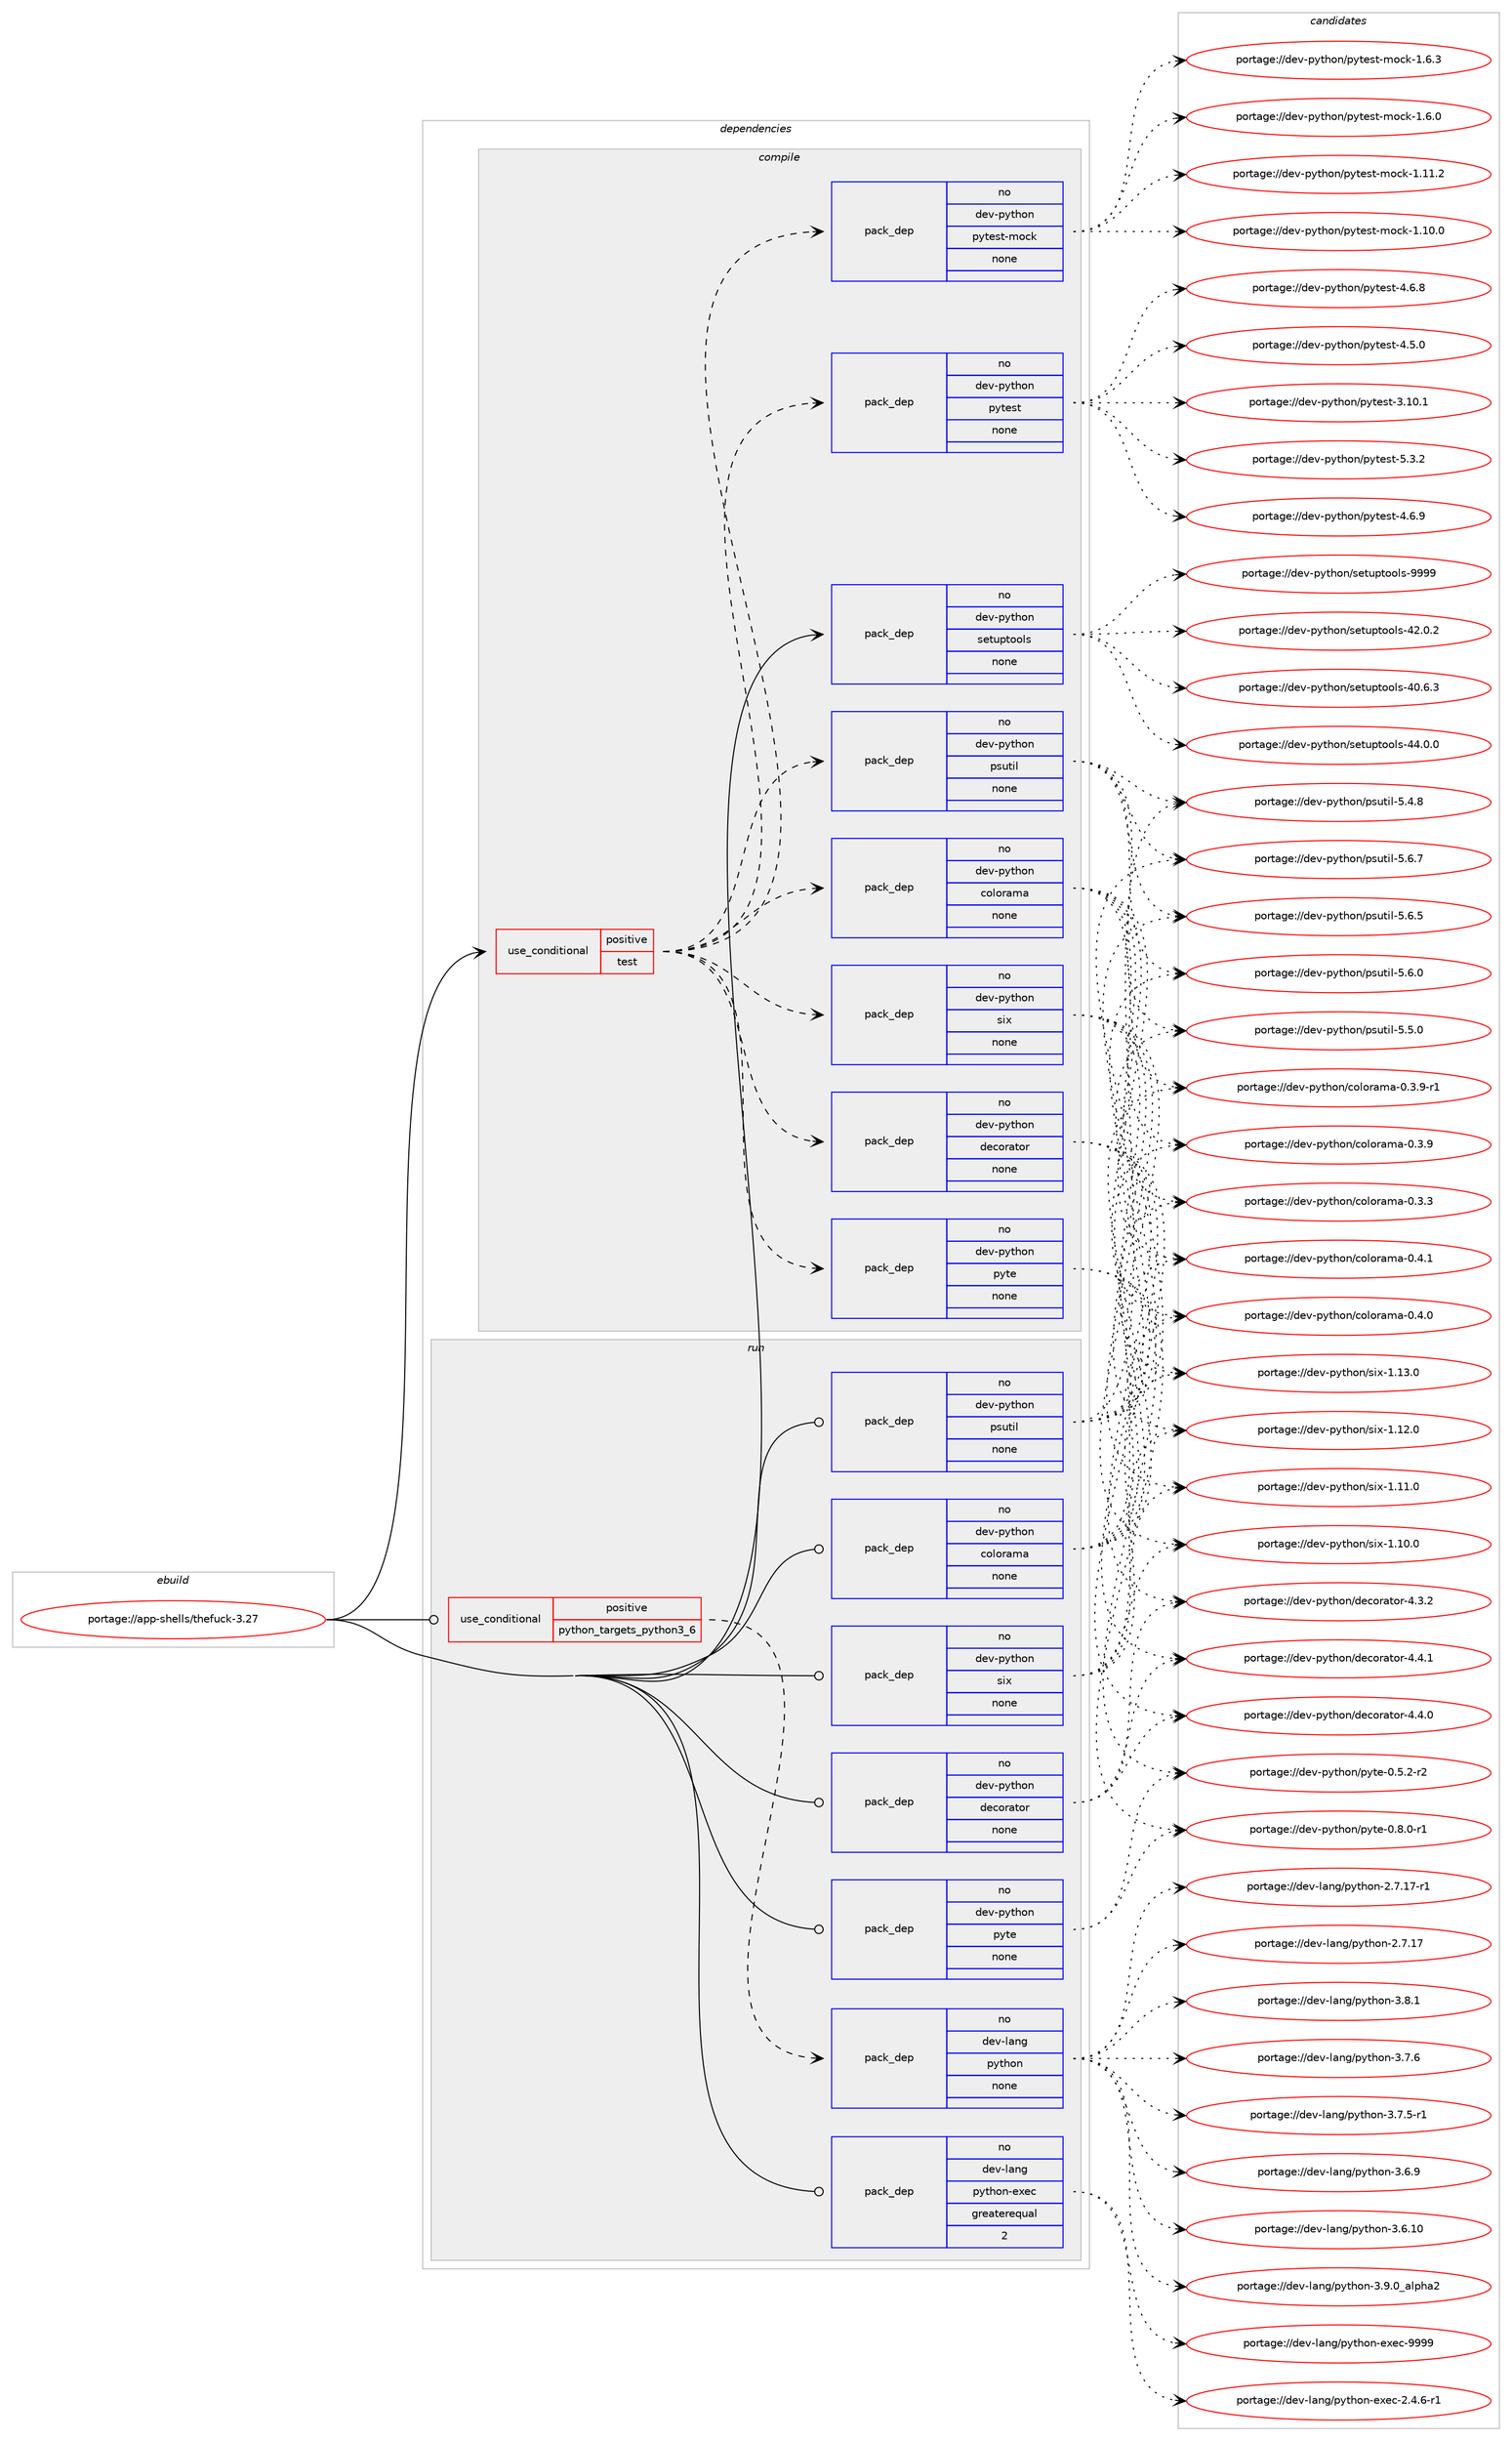 digraph prolog {

# *************
# Graph options
# *************

newrank=true;
concentrate=true;
compound=true;
graph [rankdir=LR,fontname=Helvetica,fontsize=10,ranksep=1.5];#, ranksep=2.5, nodesep=0.2];
edge  [arrowhead=vee];
node  [fontname=Helvetica,fontsize=10];

# **********
# The ebuild
# **********

subgraph cluster_leftcol {
color=gray;
label=<<i>ebuild</i>>;
id [label="portage://app-shells/thefuck-3.27", color=red, width=4, href="../app-shells/thefuck-3.27.svg"];
}

# ****************
# The dependencies
# ****************

subgraph cluster_midcol {
color=gray;
label=<<i>dependencies</i>>;
subgraph cluster_compile {
fillcolor="#eeeeee";
style=filled;
label=<<i>compile</i>>;
subgraph cond140746 {
dependency600145 [label=<<TABLE BORDER="0" CELLBORDER="1" CELLSPACING="0" CELLPADDING="4"><TR><TD ROWSPAN="3" CELLPADDING="10">use_conditional</TD></TR><TR><TD>positive</TD></TR><TR><TD>test</TD></TR></TABLE>>, shape=none, color=red];
subgraph pack451396 {
dependency600146 [label=<<TABLE BORDER="0" CELLBORDER="1" CELLSPACING="0" CELLPADDING="4" WIDTH="220"><TR><TD ROWSPAN="6" CELLPADDING="30">pack_dep</TD></TR><TR><TD WIDTH="110">no</TD></TR><TR><TD>dev-python</TD></TR><TR><TD>psutil</TD></TR><TR><TD>none</TD></TR><TR><TD></TD></TR></TABLE>>, shape=none, color=blue];
}
dependency600145:e -> dependency600146:w [weight=20,style="dashed",arrowhead="vee"];
subgraph pack451397 {
dependency600147 [label=<<TABLE BORDER="0" CELLBORDER="1" CELLSPACING="0" CELLPADDING="4" WIDTH="220"><TR><TD ROWSPAN="6" CELLPADDING="30">pack_dep</TD></TR><TR><TD WIDTH="110">no</TD></TR><TR><TD>dev-python</TD></TR><TR><TD>six</TD></TR><TR><TD>none</TD></TR><TR><TD></TD></TR></TABLE>>, shape=none, color=blue];
}
dependency600145:e -> dependency600147:w [weight=20,style="dashed",arrowhead="vee"];
subgraph pack451398 {
dependency600148 [label=<<TABLE BORDER="0" CELLBORDER="1" CELLSPACING="0" CELLPADDING="4" WIDTH="220"><TR><TD ROWSPAN="6" CELLPADDING="30">pack_dep</TD></TR><TR><TD WIDTH="110">no</TD></TR><TR><TD>dev-python</TD></TR><TR><TD>decorator</TD></TR><TR><TD>none</TD></TR><TR><TD></TD></TR></TABLE>>, shape=none, color=blue];
}
dependency600145:e -> dependency600148:w [weight=20,style="dashed",arrowhead="vee"];
subgraph pack451399 {
dependency600149 [label=<<TABLE BORDER="0" CELLBORDER="1" CELLSPACING="0" CELLPADDING="4" WIDTH="220"><TR><TD ROWSPAN="6" CELLPADDING="30">pack_dep</TD></TR><TR><TD WIDTH="110">no</TD></TR><TR><TD>dev-python</TD></TR><TR><TD>colorama</TD></TR><TR><TD>none</TD></TR><TR><TD></TD></TR></TABLE>>, shape=none, color=blue];
}
dependency600145:e -> dependency600149:w [weight=20,style="dashed",arrowhead="vee"];
subgraph pack451400 {
dependency600150 [label=<<TABLE BORDER="0" CELLBORDER="1" CELLSPACING="0" CELLPADDING="4" WIDTH="220"><TR><TD ROWSPAN="6" CELLPADDING="30">pack_dep</TD></TR><TR><TD WIDTH="110">no</TD></TR><TR><TD>dev-python</TD></TR><TR><TD>pyte</TD></TR><TR><TD>none</TD></TR><TR><TD></TD></TR></TABLE>>, shape=none, color=blue];
}
dependency600145:e -> dependency600150:w [weight=20,style="dashed",arrowhead="vee"];
subgraph pack451401 {
dependency600151 [label=<<TABLE BORDER="0" CELLBORDER="1" CELLSPACING="0" CELLPADDING="4" WIDTH="220"><TR><TD ROWSPAN="6" CELLPADDING="30">pack_dep</TD></TR><TR><TD WIDTH="110">no</TD></TR><TR><TD>dev-python</TD></TR><TR><TD>pytest</TD></TR><TR><TD>none</TD></TR><TR><TD></TD></TR></TABLE>>, shape=none, color=blue];
}
dependency600145:e -> dependency600151:w [weight=20,style="dashed",arrowhead="vee"];
subgraph pack451402 {
dependency600152 [label=<<TABLE BORDER="0" CELLBORDER="1" CELLSPACING="0" CELLPADDING="4" WIDTH="220"><TR><TD ROWSPAN="6" CELLPADDING="30">pack_dep</TD></TR><TR><TD WIDTH="110">no</TD></TR><TR><TD>dev-python</TD></TR><TR><TD>pytest-mock</TD></TR><TR><TD>none</TD></TR><TR><TD></TD></TR></TABLE>>, shape=none, color=blue];
}
dependency600145:e -> dependency600152:w [weight=20,style="dashed",arrowhead="vee"];
}
id:e -> dependency600145:w [weight=20,style="solid",arrowhead="vee"];
subgraph pack451403 {
dependency600153 [label=<<TABLE BORDER="0" CELLBORDER="1" CELLSPACING="0" CELLPADDING="4" WIDTH="220"><TR><TD ROWSPAN="6" CELLPADDING="30">pack_dep</TD></TR><TR><TD WIDTH="110">no</TD></TR><TR><TD>dev-python</TD></TR><TR><TD>setuptools</TD></TR><TR><TD>none</TD></TR><TR><TD></TD></TR></TABLE>>, shape=none, color=blue];
}
id:e -> dependency600153:w [weight=20,style="solid",arrowhead="vee"];
}
subgraph cluster_compileandrun {
fillcolor="#eeeeee";
style=filled;
label=<<i>compile and run</i>>;
}
subgraph cluster_run {
fillcolor="#eeeeee";
style=filled;
label=<<i>run</i>>;
subgraph cond140747 {
dependency600154 [label=<<TABLE BORDER="0" CELLBORDER="1" CELLSPACING="0" CELLPADDING="4"><TR><TD ROWSPAN="3" CELLPADDING="10">use_conditional</TD></TR><TR><TD>positive</TD></TR><TR><TD>python_targets_python3_6</TD></TR></TABLE>>, shape=none, color=red];
subgraph pack451404 {
dependency600155 [label=<<TABLE BORDER="0" CELLBORDER="1" CELLSPACING="0" CELLPADDING="4" WIDTH="220"><TR><TD ROWSPAN="6" CELLPADDING="30">pack_dep</TD></TR><TR><TD WIDTH="110">no</TD></TR><TR><TD>dev-lang</TD></TR><TR><TD>python</TD></TR><TR><TD>none</TD></TR><TR><TD></TD></TR></TABLE>>, shape=none, color=blue];
}
dependency600154:e -> dependency600155:w [weight=20,style="dashed",arrowhead="vee"];
}
id:e -> dependency600154:w [weight=20,style="solid",arrowhead="odot"];
subgraph pack451405 {
dependency600156 [label=<<TABLE BORDER="0" CELLBORDER="1" CELLSPACING="0" CELLPADDING="4" WIDTH="220"><TR><TD ROWSPAN="6" CELLPADDING="30">pack_dep</TD></TR><TR><TD WIDTH="110">no</TD></TR><TR><TD>dev-lang</TD></TR><TR><TD>python-exec</TD></TR><TR><TD>greaterequal</TD></TR><TR><TD>2</TD></TR></TABLE>>, shape=none, color=blue];
}
id:e -> dependency600156:w [weight=20,style="solid",arrowhead="odot"];
subgraph pack451406 {
dependency600157 [label=<<TABLE BORDER="0" CELLBORDER="1" CELLSPACING="0" CELLPADDING="4" WIDTH="220"><TR><TD ROWSPAN="6" CELLPADDING="30">pack_dep</TD></TR><TR><TD WIDTH="110">no</TD></TR><TR><TD>dev-python</TD></TR><TR><TD>colorama</TD></TR><TR><TD>none</TD></TR><TR><TD></TD></TR></TABLE>>, shape=none, color=blue];
}
id:e -> dependency600157:w [weight=20,style="solid",arrowhead="odot"];
subgraph pack451407 {
dependency600158 [label=<<TABLE BORDER="0" CELLBORDER="1" CELLSPACING="0" CELLPADDING="4" WIDTH="220"><TR><TD ROWSPAN="6" CELLPADDING="30">pack_dep</TD></TR><TR><TD WIDTH="110">no</TD></TR><TR><TD>dev-python</TD></TR><TR><TD>decorator</TD></TR><TR><TD>none</TD></TR><TR><TD></TD></TR></TABLE>>, shape=none, color=blue];
}
id:e -> dependency600158:w [weight=20,style="solid",arrowhead="odot"];
subgraph pack451408 {
dependency600159 [label=<<TABLE BORDER="0" CELLBORDER="1" CELLSPACING="0" CELLPADDING="4" WIDTH="220"><TR><TD ROWSPAN="6" CELLPADDING="30">pack_dep</TD></TR><TR><TD WIDTH="110">no</TD></TR><TR><TD>dev-python</TD></TR><TR><TD>psutil</TD></TR><TR><TD>none</TD></TR><TR><TD></TD></TR></TABLE>>, shape=none, color=blue];
}
id:e -> dependency600159:w [weight=20,style="solid",arrowhead="odot"];
subgraph pack451409 {
dependency600160 [label=<<TABLE BORDER="0" CELLBORDER="1" CELLSPACING="0" CELLPADDING="4" WIDTH="220"><TR><TD ROWSPAN="6" CELLPADDING="30">pack_dep</TD></TR><TR><TD WIDTH="110">no</TD></TR><TR><TD>dev-python</TD></TR><TR><TD>pyte</TD></TR><TR><TD>none</TD></TR><TR><TD></TD></TR></TABLE>>, shape=none, color=blue];
}
id:e -> dependency600160:w [weight=20,style="solid",arrowhead="odot"];
subgraph pack451410 {
dependency600161 [label=<<TABLE BORDER="0" CELLBORDER="1" CELLSPACING="0" CELLPADDING="4" WIDTH="220"><TR><TD ROWSPAN="6" CELLPADDING="30">pack_dep</TD></TR><TR><TD WIDTH="110">no</TD></TR><TR><TD>dev-python</TD></TR><TR><TD>six</TD></TR><TR><TD>none</TD></TR><TR><TD></TD></TR></TABLE>>, shape=none, color=blue];
}
id:e -> dependency600161:w [weight=20,style="solid",arrowhead="odot"];
}
}

# **************
# The candidates
# **************

subgraph cluster_choices {
rank=same;
color=gray;
label=<<i>candidates</i>>;

subgraph choice451396 {
color=black;
nodesep=1;
choice1001011184511212111610411111047112115117116105108455346544655 [label="portage://dev-python/psutil-5.6.7", color=red, width=4,href="../dev-python/psutil-5.6.7.svg"];
choice1001011184511212111610411111047112115117116105108455346544653 [label="portage://dev-python/psutil-5.6.5", color=red, width=4,href="../dev-python/psutil-5.6.5.svg"];
choice1001011184511212111610411111047112115117116105108455346544648 [label="portage://dev-python/psutil-5.6.0", color=red, width=4,href="../dev-python/psutil-5.6.0.svg"];
choice1001011184511212111610411111047112115117116105108455346534648 [label="portage://dev-python/psutil-5.5.0", color=red, width=4,href="../dev-python/psutil-5.5.0.svg"];
choice1001011184511212111610411111047112115117116105108455346524656 [label="portage://dev-python/psutil-5.4.8", color=red, width=4,href="../dev-python/psutil-5.4.8.svg"];
dependency600146:e -> choice1001011184511212111610411111047112115117116105108455346544655:w [style=dotted,weight="100"];
dependency600146:e -> choice1001011184511212111610411111047112115117116105108455346544653:w [style=dotted,weight="100"];
dependency600146:e -> choice1001011184511212111610411111047112115117116105108455346544648:w [style=dotted,weight="100"];
dependency600146:e -> choice1001011184511212111610411111047112115117116105108455346534648:w [style=dotted,weight="100"];
dependency600146:e -> choice1001011184511212111610411111047112115117116105108455346524656:w [style=dotted,weight="100"];
}
subgraph choice451397 {
color=black;
nodesep=1;
choice100101118451121211161041111104711510512045494649514648 [label="portage://dev-python/six-1.13.0", color=red, width=4,href="../dev-python/six-1.13.0.svg"];
choice100101118451121211161041111104711510512045494649504648 [label="portage://dev-python/six-1.12.0", color=red, width=4,href="../dev-python/six-1.12.0.svg"];
choice100101118451121211161041111104711510512045494649494648 [label="portage://dev-python/six-1.11.0", color=red, width=4,href="../dev-python/six-1.11.0.svg"];
choice100101118451121211161041111104711510512045494649484648 [label="portage://dev-python/six-1.10.0", color=red, width=4,href="../dev-python/six-1.10.0.svg"];
dependency600147:e -> choice100101118451121211161041111104711510512045494649514648:w [style=dotted,weight="100"];
dependency600147:e -> choice100101118451121211161041111104711510512045494649504648:w [style=dotted,weight="100"];
dependency600147:e -> choice100101118451121211161041111104711510512045494649494648:w [style=dotted,weight="100"];
dependency600147:e -> choice100101118451121211161041111104711510512045494649484648:w [style=dotted,weight="100"];
}
subgraph choice451398 {
color=black;
nodesep=1;
choice10010111845112121116104111110471001019911111497116111114455246524649 [label="portage://dev-python/decorator-4.4.1", color=red, width=4,href="../dev-python/decorator-4.4.1.svg"];
choice10010111845112121116104111110471001019911111497116111114455246524648 [label="portage://dev-python/decorator-4.4.0", color=red, width=4,href="../dev-python/decorator-4.4.0.svg"];
choice10010111845112121116104111110471001019911111497116111114455246514650 [label="portage://dev-python/decorator-4.3.2", color=red, width=4,href="../dev-python/decorator-4.3.2.svg"];
dependency600148:e -> choice10010111845112121116104111110471001019911111497116111114455246524649:w [style=dotted,weight="100"];
dependency600148:e -> choice10010111845112121116104111110471001019911111497116111114455246524648:w [style=dotted,weight="100"];
dependency600148:e -> choice10010111845112121116104111110471001019911111497116111114455246514650:w [style=dotted,weight="100"];
}
subgraph choice451399 {
color=black;
nodesep=1;
choice1001011184511212111610411111047991111081111149710997454846524649 [label="portage://dev-python/colorama-0.4.1", color=red, width=4,href="../dev-python/colorama-0.4.1.svg"];
choice1001011184511212111610411111047991111081111149710997454846524648 [label="portage://dev-python/colorama-0.4.0", color=red, width=4,href="../dev-python/colorama-0.4.0.svg"];
choice10010111845112121116104111110479911110811111497109974548465146574511449 [label="portage://dev-python/colorama-0.3.9-r1", color=red, width=4,href="../dev-python/colorama-0.3.9-r1.svg"];
choice1001011184511212111610411111047991111081111149710997454846514657 [label="portage://dev-python/colorama-0.3.9", color=red, width=4,href="../dev-python/colorama-0.3.9.svg"];
choice1001011184511212111610411111047991111081111149710997454846514651 [label="portage://dev-python/colorama-0.3.3", color=red, width=4,href="../dev-python/colorama-0.3.3.svg"];
dependency600149:e -> choice1001011184511212111610411111047991111081111149710997454846524649:w [style=dotted,weight="100"];
dependency600149:e -> choice1001011184511212111610411111047991111081111149710997454846524648:w [style=dotted,weight="100"];
dependency600149:e -> choice10010111845112121116104111110479911110811111497109974548465146574511449:w [style=dotted,weight="100"];
dependency600149:e -> choice1001011184511212111610411111047991111081111149710997454846514657:w [style=dotted,weight="100"];
dependency600149:e -> choice1001011184511212111610411111047991111081111149710997454846514651:w [style=dotted,weight="100"];
}
subgraph choice451400 {
color=black;
nodesep=1;
choice10010111845112121116104111110471121211161014548465646484511449 [label="portage://dev-python/pyte-0.8.0-r1", color=red, width=4,href="../dev-python/pyte-0.8.0-r1.svg"];
choice10010111845112121116104111110471121211161014548465346504511450 [label="portage://dev-python/pyte-0.5.2-r2", color=red, width=4,href="../dev-python/pyte-0.5.2-r2.svg"];
dependency600150:e -> choice10010111845112121116104111110471121211161014548465646484511449:w [style=dotted,weight="100"];
dependency600150:e -> choice10010111845112121116104111110471121211161014548465346504511450:w [style=dotted,weight="100"];
}
subgraph choice451401 {
color=black;
nodesep=1;
choice1001011184511212111610411111047112121116101115116455346514650 [label="portage://dev-python/pytest-5.3.2", color=red, width=4,href="../dev-python/pytest-5.3.2.svg"];
choice1001011184511212111610411111047112121116101115116455246544657 [label="portage://dev-python/pytest-4.6.9", color=red, width=4,href="../dev-python/pytest-4.6.9.svg"];
choice1001011184511212111610411111047112121116101115116455246544656 [label="portage://dev-python/pytest-4.6.8", color=red, width=4,href="../dev-python/pytest-4.6.8.svg"];
choice1001011184511212111610411111047112121116101115116455246534648 [label="portage://dev-python/pytest-4.5.0", color=red, width=4,href="../dev-python/pytest-4.5.0.svg"];
choice100101118451121211161041111104711212111610111511645514649484649 [label="portage://dev-python/pytest-3.10.1", color=red, width=4,href="../dev-python/pytest-3.10.1.svg"];
dependency600151:e -> choice1001011184511212111610411111047112121116101115116455346514650:w [style=dotted,weight="100"];
dependency600151:e -> choice1001011184511212111610411111047112121116101115116455246544657:w [style=dotted,weight="100"];
dependency600151:e -> choice1001011184511212111610411111047112121116101115116455246544656:w [style=dotted,weight="100"];
dependency600151:e -> choice1001011184511212111610411111047112121116101115116455246534648:w [style=dotted,weight="100"];
dependency600151:e -> choice100101118451121211161041111104711212111610111511645514649484649:w [style=dotted,weight="100"];
}
subgraph choice451402 {
color=black;
nodesep=1;
choice10010111845112121116104111110471121211161011151164510911199107454946544651 [label="portage://dev-python/pytest-mock-1.6.3", color=red, width=4,href="../dev-python/pytest-mock-1.6.3.svg"];
choice10010111845112121116104111110471121211161011151164510911199107454946544648 [label="portage://dev-python/pytest-mock-1.6.0", color=red, width=4,href="../dev-python/pytest-mock-1.6.0.svg"];
choice1001011184511212111610411111047112121116101115116451091119910745494649494650 [label="portage://dev-python/pytest-mock-1.11.2", color=red, width=4,href="../dev-python/pytest-mock-1.11.2.svg"];
choice1001011184511212111610411111047112121116101115116451091119910745494649484648 [label="portage://dev-python/pytest-mock-1.10.0", color=red, width=4,href="../dev-python/pytest-mock-1.10.0.svg"];
dependency600152:e -> choice10010111845112121116104111110471121211161011151164510911199107454946544651:w [style=dotted,weight="100"];
dependency600152:e -> choice10010111845112121116104111110471121211161011151164510911199107454946544648:w [style=dotted,weight="100"];
dependency600152:e -> choice1001011184511212111610411111047112121116101115116451091119910745494649494650:w [style=dotted,weight="100"];
dependency600152:e -> choice1001011184511212111610411111047112121116101115116451091119910745494649484648:w [style=dotted,weight="100"];
}
subgraph choice451403 {
color=black;
nodesep=1;
choice10010111845112121116104111110471151011161171121161111111081154557575757 [label="portage://dev-python/setuptools-9999", color=red, width=4,href="../dev-python/setuptools-9999.svg"];
choice100101118451121211161041111104711510111611711211611111110811545525246484648 [label="portage://dev-python/setuptools-44.0.0", color=red, width=4,href="../dev-python/setuptools-44.0.0.svg"];
choice100101118451121211161041111104711510111611711211611111110811545525046484650 [label="portage://dev-python/setuptools-42.0.2", color=red, width=4,href="../dev-python/setuptools-42.0.2.svg"];
choice100101118451121211161041111104711510111611711211611111110811545524846544651 [label="portage://dev-python/setuptools-40.6.3", color=red, width=4,href="../dev-python/setuptools-40.6.3.svg"];
dependency600153:e -> choice10010111845112121116104111110471151011161171121161111111081154557575757:w [style=dotted,weight="100"];
dependency600153:e -> choice100101118451121211161041111104711510111611711211611111110811545525246484648:w [style=dotted,weight="100"];
dependency600153:e -> choice100101118451121211161041111104711510111611711211611111110811545525046484650:w [style=dotted,weight="100"];
dependency600153:e -> choice100101118451121211161041111104711510111611711211611111110811545524846544651:w [style=dotted,weight="100"];
}
subgraph choice451404 {
color=black;
nodesep=1;
choice10010111845108971101034711212111610411111045514657464895971081121049750 [label="portage://dev-lang/python-3.9.0_alpha2", color=red, width=4,href="../dev-lang/python-3.9.0_alpha2.svg"];
choice100101118451089711010347112121116104111110455146564649 [label="portage://dev-lang/python-3.8.1", color=red, width=4,href="../dev-lang/python-3.8.1.svg"];
choice100101118451089711010347112121116104111110455146554654 [label="portage://dev-lang/python-3.7.6", color=red, width=4,href="../dev-lang/python-3.7.6.svg"];
choice1001011184510897110103471121211161041111104551465546534511449 [label="portage://dev-lang/python-3.7.5-r1", color=red, width=4,href="../dev-lang/python-3.7.5-r1.svg"];
choice100101118451089711010347112121116104111110455146544657 [label="portage://dev-lang/python-3.6.9", color=red, width=4,href="../dev-lang/python-3.6.9.svg"];
choice10010111845108971101034711212111610411111045514654464948 [label="portage://dev-lang/python-3.6.10", color=red, width=4,href="../dev-lang/python-3.6.10.svg"];
choice100101118451089711010347112121116104111110455046554649554511449 [label="portage://dev-lang/python-2.7.17-r1", color=red, width=4,href="../dev-lang/python-2.7.17-r1.svg"];
choice10010111845108971101034711212111610411111045504655464955 [label="portage://dev-lang/python-2.7.17", color=red, width=4,href="../dev-lang/python-2.7.17.svg"];
dependency600155:e -> choice10010111845108971101034711212111610411111045514657464895971081121049750:w [style=dotted,weight="100"];
dependency600155:e -> choice100101118451089711010347112121116104111110455146564649:w [style=dotted,weight="100"];
dependency600155:e -> choice100101118451089711010347112121116104111110455146554654:w [style=dotted,weight="100"];
dependency600155:e -> choice1001011184510897110103471121211161041111104551465546534511449:w [style=dotted,weight="100"];
dependency600155:e -> choice100101118451089711010347112121116104111110455146544657:w [style=dotted,weight="100"];
dependency600155:e -> choice10010111845108971101034711212111610411111045514654464948:w [style=dotted,weight="100"];
dependency600155:e -> choice100101118451089711010347112121116104111110455046554649554511449:w [style=dotted,weight="100"];
dependency600155:e -> choice10010111845108971101034711212111610411111045504655464955:w [style=dotted,weight="100"];
}
subgraph choice451405 {
color=black;
nodesep=1;
choice10010111845108971101034711212111610411111045101120101994557575757 [label="portage://dev-lang/python-exec-9999", color=red, width=4,href="../dev-lang/python-exec-9999.svg"];
choice10010111845108971101034711212111610411111045101120101994550465246544511449 [label="portage://dev-lang/python-exec-2.4.6-r1", color=red, width=4,href="../dev-lang/python-exec-2.4.6-r1.svg"];
dependency600156:e -> choice10010111845108971101034711212111610411111045101120101994557575757:w [style=dotted,weight="100"];
dependency600156:e -> choice10010111845108971101034711212111610411111045101120101994550465246544511449:w [style=dotted,weight="100"];
}
subgraph choice451406 {
color=black;
nodesep=1;
choice1001011184511212111610411111047991111081111149710997454846524649 [label="portage://dev-python/colorama-0.4.1", color=red, width=4,href="../dev-python/colorama-0.4.1.svg"];
choice1001011184511212111610411111047991111081111149710997454846524648 [label="portage://dev-python/colorama-0.4.0", color=red, width=4,href="../dev-python/colorama-0.4.0.svg"];
choice10010111845112121116104111110479911110811111497109974548465146574511449 [label="portage://dev-python/colorama-0.3.9-r1", color=red, width=4,href="../dev-python/colorama-0.3.9-r1.svg"];
choice1001011184511212111610411111047991111081111149710997454846514657 [label="portage://dev-python/colorama-0.3.9", color=red, width=4,href="../dev-python/colorama-0.3.9.svg"];
choice1001011184511212111610411111047991111081111149710997454846514651 [label="portage://dev-python/colorama-0.3.3", color=red, width=4,href="../dev-python/colorama-0.3.3.svg"];
dependency600157:e -> choice1001011184511212111610411111047991111081111149710997454846524649:w [style=dotted,weight="100"];
dependency600157:e -> choice1001011184511212111610411111047991111081111149710997454846524648:w [style=dotted,weight="100"];
dependency600157:e -> choice10010111845112121116104111110479911110811111497109974548465146574511449:w [style=dotted,weight="100"];
dependency600157:e -> choice1001011184511212111610411111047991111081111149710997454846514657:w [style=dotted,weight="100"];
dependency600157:e -> choice1001011184511212111610411111047991111081111149710997454846514651:w [style=dotted,weight="100"];
}
subgraph choice451407 {
color=black;
nodesep=1;
choice10010111845112121116104111110471001019911111497116111114455246524649 [label="portage://dev-python/decorator-4.4.1", color=red, width=4,href="../dev-python/decorator-4.4.1.svg"];
choice10010111845112121116104111110471001019911111497116111114455246524648 [label="portage://dev-python/decorator-4.4.0", color=red, width=4,href="../dev-python/decorator-4.4.0.svg"];
choice10010111845112121116104111110471001019911111497116111114455246514650 [label="portage://dev-python/decorator-4.3.2", color=red, width=4,href="../dev-python/decorator-4.3.2.svg"];
dependency600158:e -> choice10010111845112121116104111110471001019911111497116111114455246524649:w [style=dotted,weight="100"];
dependency600158:e -> choice10010111845112121116104111110471001019911111497116111114455246524648:w [style=dotted,weight="100"];
dependency600158:e -> choice10010111845112121116104111110471001019911111497116111114455246514650:w [style=dotted,weight="100"];
}
subgraph choice451408 {
color=black;
nodesep=1;
choice1001011184511212111610411111047112115117116105108455346544655 [label="portage://dev-python/psutil-5.6.7", color=red, width=4,href="../dev-python/psutil-5.6.7.svg"];
choice1001011184511212111610411111047112115117116105108455346544653 [label="portage://dev-python/psutil-5.6.5", color=red, width=4,href="../dev-python/psutil-5.6.5.svg"];
choice1001011184511212111610411111047112115117116105108455346544648 [label="portage://dev-python/psutil-5.6.0", color=red, width=4,href="../dev-python/psutil-5.6.0.svg"];
choice1001011184511212111610411111047112115117116105108455346534648 [label="portage://dev-python/psutil-5.5.0", color=red, width=4,href="../dev-python/psutil-5.5.0.svg"];
choice1001011184511212111610411111047112115117116105108455346524656 [label="portage://dev-python/psutil-5.4.8", color=red, width=4,href="../dev-python/psutil-5.4.8.svg"];
dependency600159:e -> choice1001011184511212111610411111047112115117116105108455346544655:w [style=dotted,weight="100"];
dependency600159:e -> choice1001011184511212111610411111047112115117116105108455346544653:w [style=dotted,weight="100"];
dependency600159:e -> choice1001011184511212111610411111047112115117116105108455346544648:w [style=dotted,weight="100"];
dependency600159:e -> choice1001011184511212111610411111047112115117116105108455346534648:w [style=dotted,weight="100"];
dependency600159:e -> choice1001011184511212111610411111047112115117116105108455346524656:w [style=dotted,weight="100"];
}
subgraph choice451409 {
color=black;
nodesep=1;
choice10010111845112121116104111110471121211161014548465646484511449 [label="portage://dev-python/pyte-0.8.0-r1", color=red, width=4,href="../dev-python/pyte-0.8.0-r1.svg"];
choice10010111845112121116104111110471121211161014548465346504511450 [label="portage://dev-python/pyte-0.5.2-r2", color=red, width=4,href="../dev-python/pyte-0.5.2-r2.svg"];
dependency600160:e -> choice10010111845112121116104111110471121211161014548465646484511449:w [style=dotted,weight="100"];
dependency600160:e -> choice10010111845112121116104111110471121211161014548465346504511450:w [style=dotted,weight="100"];
}
subgraph choice451410 {
color=black;
nodesep=1;
choice100101118451121211161041111104711510512045494649514648 [label="portage://dev-python/six-1.13.0", color=red, width=4,href="../dev-python/six-1.13.0.svg"];
choice100101118451121211161041111104711510512045494649504648 [label="portage://dev-python/six-1.12.0", color=red, width=4,href="../dev-python/six-1.12.0.svg"];
choice100101118451121211161041111104711510512045494649494648 [label="portage://dev-python/six-1.11.0", color=red, width=4,href="../dev-python/six-1.11.0.svg"];
choice100101118451121211161041111104711510512045494649484648 [label="portage://dev-python/six-1.10.0", color=red, width=4,href="../dev-python/six-1.10.0.svg"];
dependency600161:e -> choice100101118451121211161041111104711510512045494649514648:w [style=dotted,weight="100"];
dependency600161:e -> choice100101118451121211161041111104711510512045494649504648:w [style=dotted,weight="100"];
dependency600161:e -> choice100101118451121211161041111104711510512045494649494648:w [style=dotted,weight="100"];
dependency600161:e -> choice100101118451121211161041111104711510512045494649484648:w [style=dotted,weight="100"];
}
}

}

